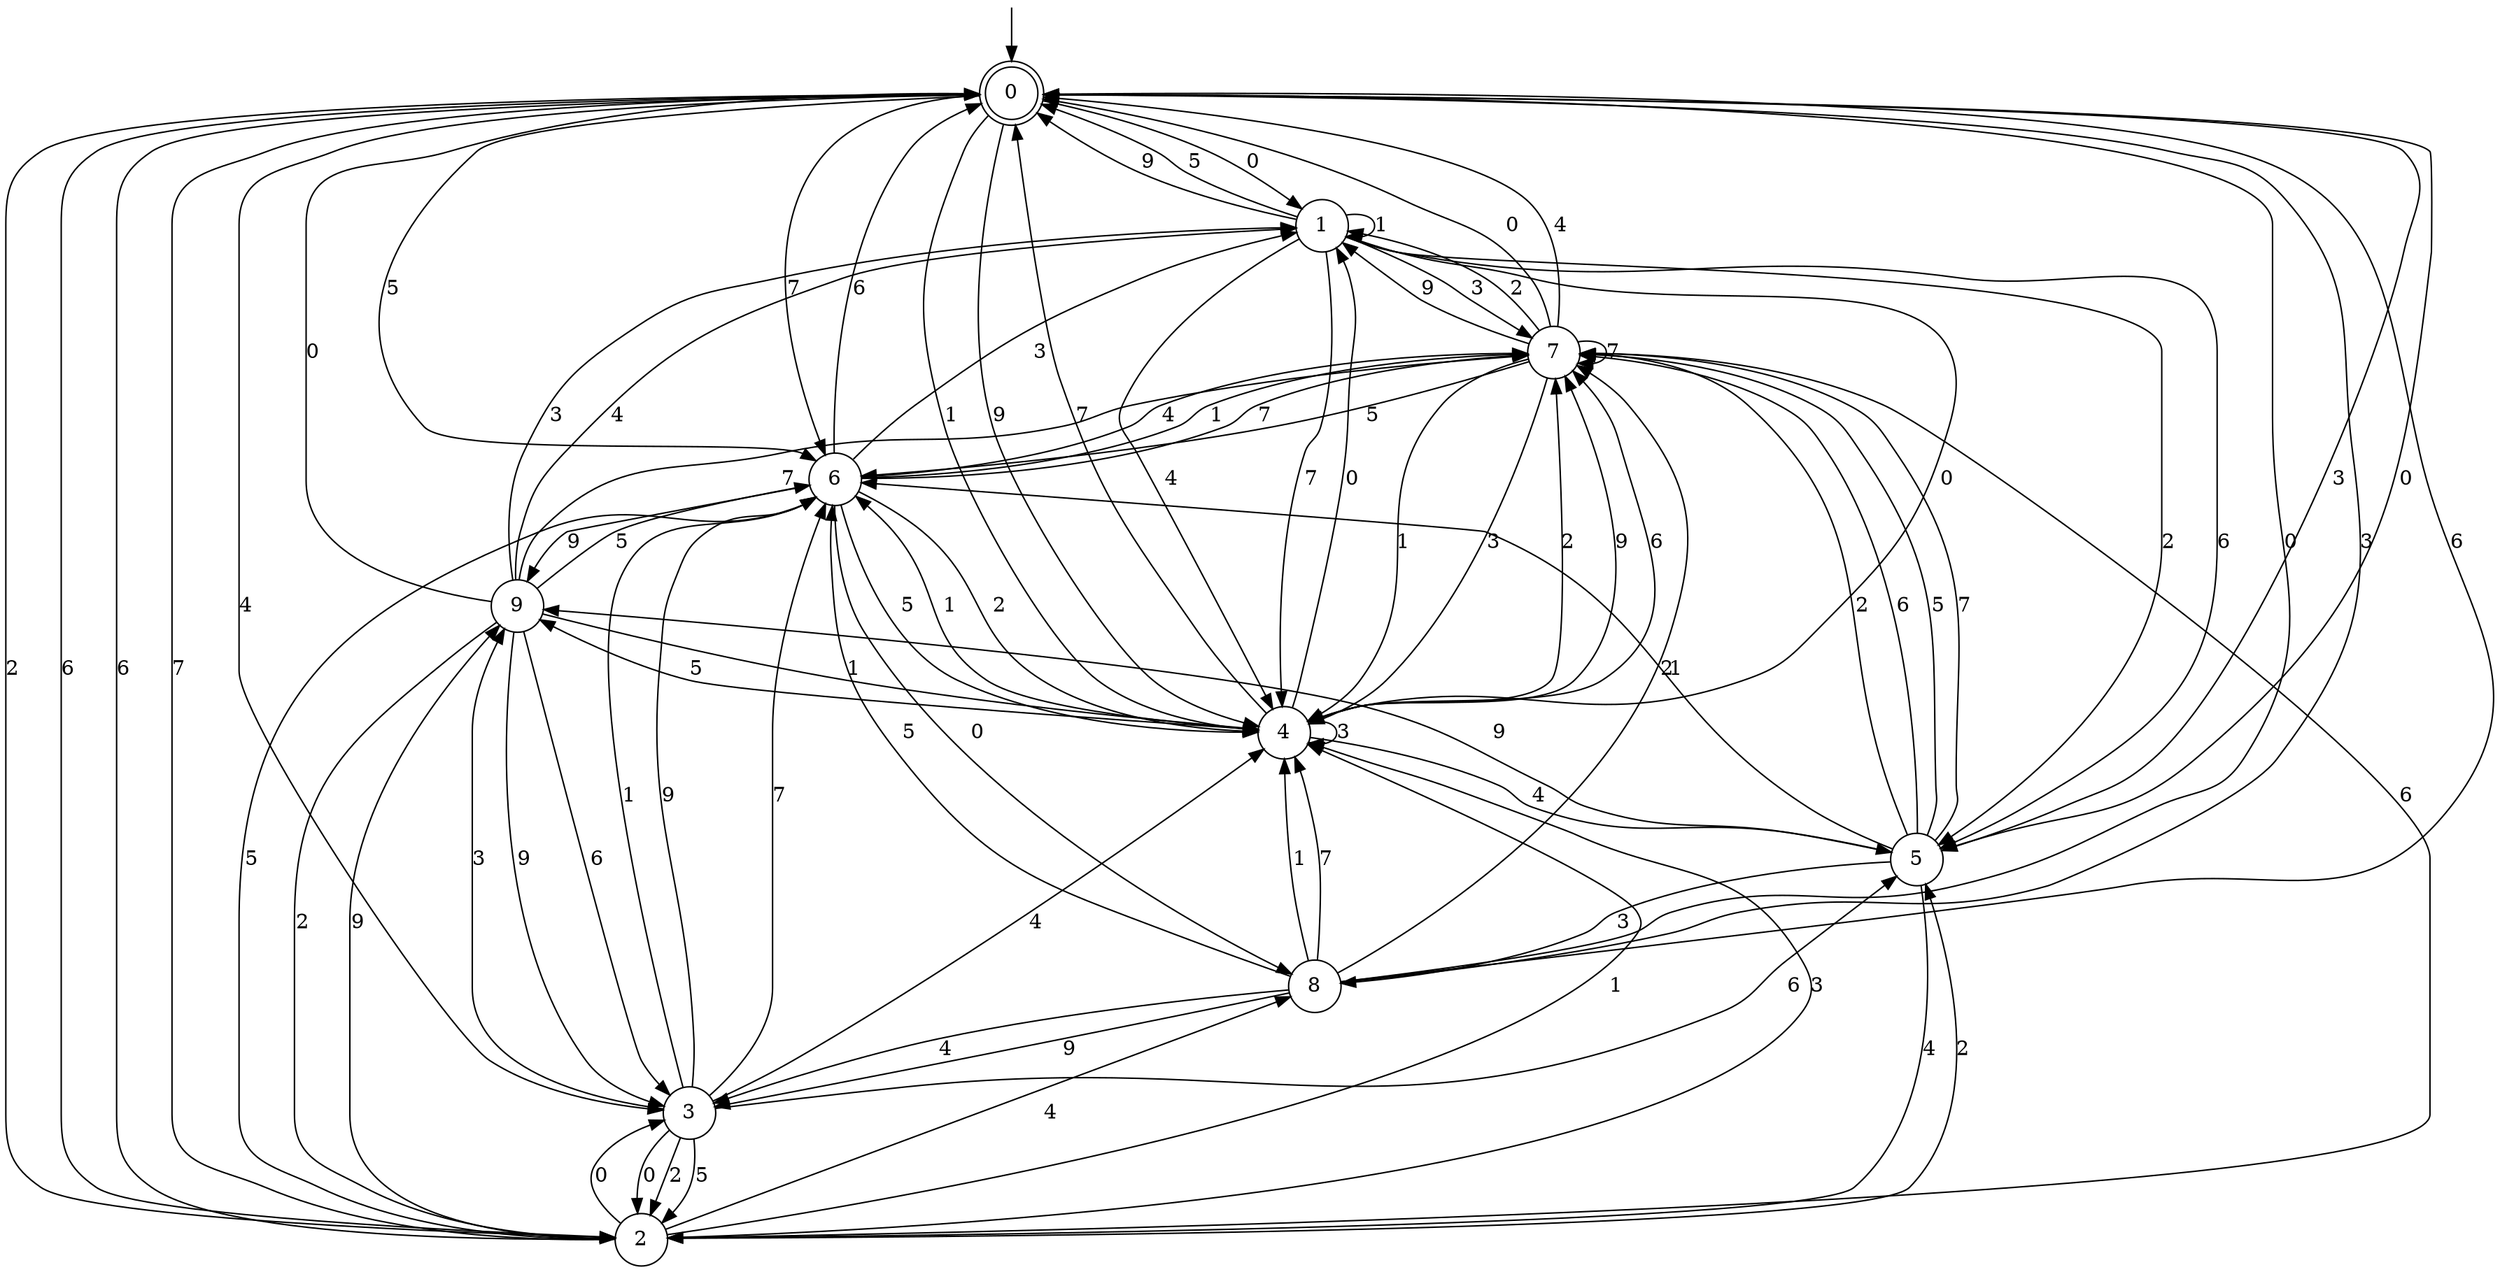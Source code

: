 digraph g {

	s0 [shape="doublecircle" label="0"];
	s1 [shape="circle" label="1"];
	s2 [shape="circle" label="2"];
	s3 [shape="circle" label="3"];
	s4 [shape="circle" label="4"];
	s5 [shape="circle" label="5"];
	s6 [shape="circle" label="6"];
	s7 [shape="circle" label="7"];
	s8 [shape="circle" label="8"];
	s9 [shape="circle" label="9"];
	s0 -> s1 [label="0"];
	s0 -> s2 [label="2"];
	s0 -> s3 [label="4"];
	s0 -> s4 [label="1"];
	s0 -> s4 [label="9"];
	s0 -> s5 [label="3"];
	s0 -> s2 [label="6"];
	s0 -> s6 [label="5"];
	s0 -> s6 [label="7"];
	s1 -> s4 [label="0"];
	s1 -> s5 [label="2"];
	s1 -> s4 [label="4"];
	s1 -> s1 [label="1"];
	s1 -> s0 [label="9"];
	s1 -> s7 [label="3"];
	s1 -> s5 [label="6"];
	s1 -> s0 [label="5"];
	s1 -> s4 [label="7"];
	s2 -> s3 [label="0"];
	s2 -> s5 [label="2"];
	s2 -> s8 [label="4"];
	s2 -> s4 [label="1"];
	s2 -> s9 [label="9"];
	s2 -> s4 [label="3"];
	s2 -> s0 [label="6"];
	s2 -> s6 [label="5"];
	s2 -> s0 [label="7"];
	s3 -> s2 [label="0"];
	s3 -> s2 [label="2"];
	s3 -> s4 [label="4"];
	s3 -> s6 [label="1"];
	s3 -> s6 [label="9"];
	s3 -> s9 [label="3"];
	s3 -> s5 [label="6"];
	s3 -> s2 [label="5"];
	s3 -> s6 [label="7"];
	s4 -> s1 [label="0"];
	s4 -> s7 [label="2"];
	s4 -> s5 [label="4"];
	s4 -> s6 [label="1"];
	s4 -> s7 [label="9"];
	s4 -> s4 [label="3"];
	s4 -> s7 [label="6"];
	s4 -> s9 [label="5"];
	s4 -> s0 [label="7"];
	s5 -> s0 [label="0"];
	s5 -> s7 [label="2"];
	s5 -> s2 [label="4"];
	s5 -> s6 [label="1"];
	s5 -> s9 [label="9"];
	s5 -> s8 [label="3"];
	s5 -> s7 [label="6"];
	s5 -> s7 [label="5"];
	s5 -> s7 [label="7"];
	s6 -> s8 [label="0"];
	s6 -> s4 [label="2"];
	s6 -> s7 [label="4"];
	s6 -> s7 [label="1"];
	s6 -> s9 [label="9"];
	s6 -> s1 [label="3"];
	s6 -> s0 [label="6"];
	s6 -> s4 [label="5"];
	s6 -> s7 [label="7"];
	s7 -> s0 [label="0"];
	s7 -> s1 [label="2"];
	s7 -> s0 [label="4"];
	s7 -> s4 [label="1"];
	s7 -> s1 [label="9"];
	s7 -> s4 [label="3"];
	s7 -> s2 [label="6"];
	s7 -> s6 [label="5"];
	s7 -> s7 [label="7"];
	s8 -> s0 [label="0"];
	s8 -> s7 [label="2"];
	s8 -> s3 [label="4"];
	s8 -> s4 [label="1"];
	s8 -> s3 [label="9"];
	s8 -> s0 [label="3"];
	s8 -> s0 [label="6"];
	s8 -> s6 [label="5"];
	s8 -> s4 [label="7"];
	s9 -> s0 [label="0"];
	s9 -> s2 [label="2"];
	s9 -> s1 [label="4"];
	s9 -> s4 [label="1"];
	s9 -> s3 [label="9"];
	s9 -> s1 [label="3"];
	s9 -> s3 [label="6"];
	s9 -> s6 [label="5"];
	s9 -> s7 [label="7"];

__start0 [label="" shape="none" width="0" height="0"];
__start0 -> s0;

}
